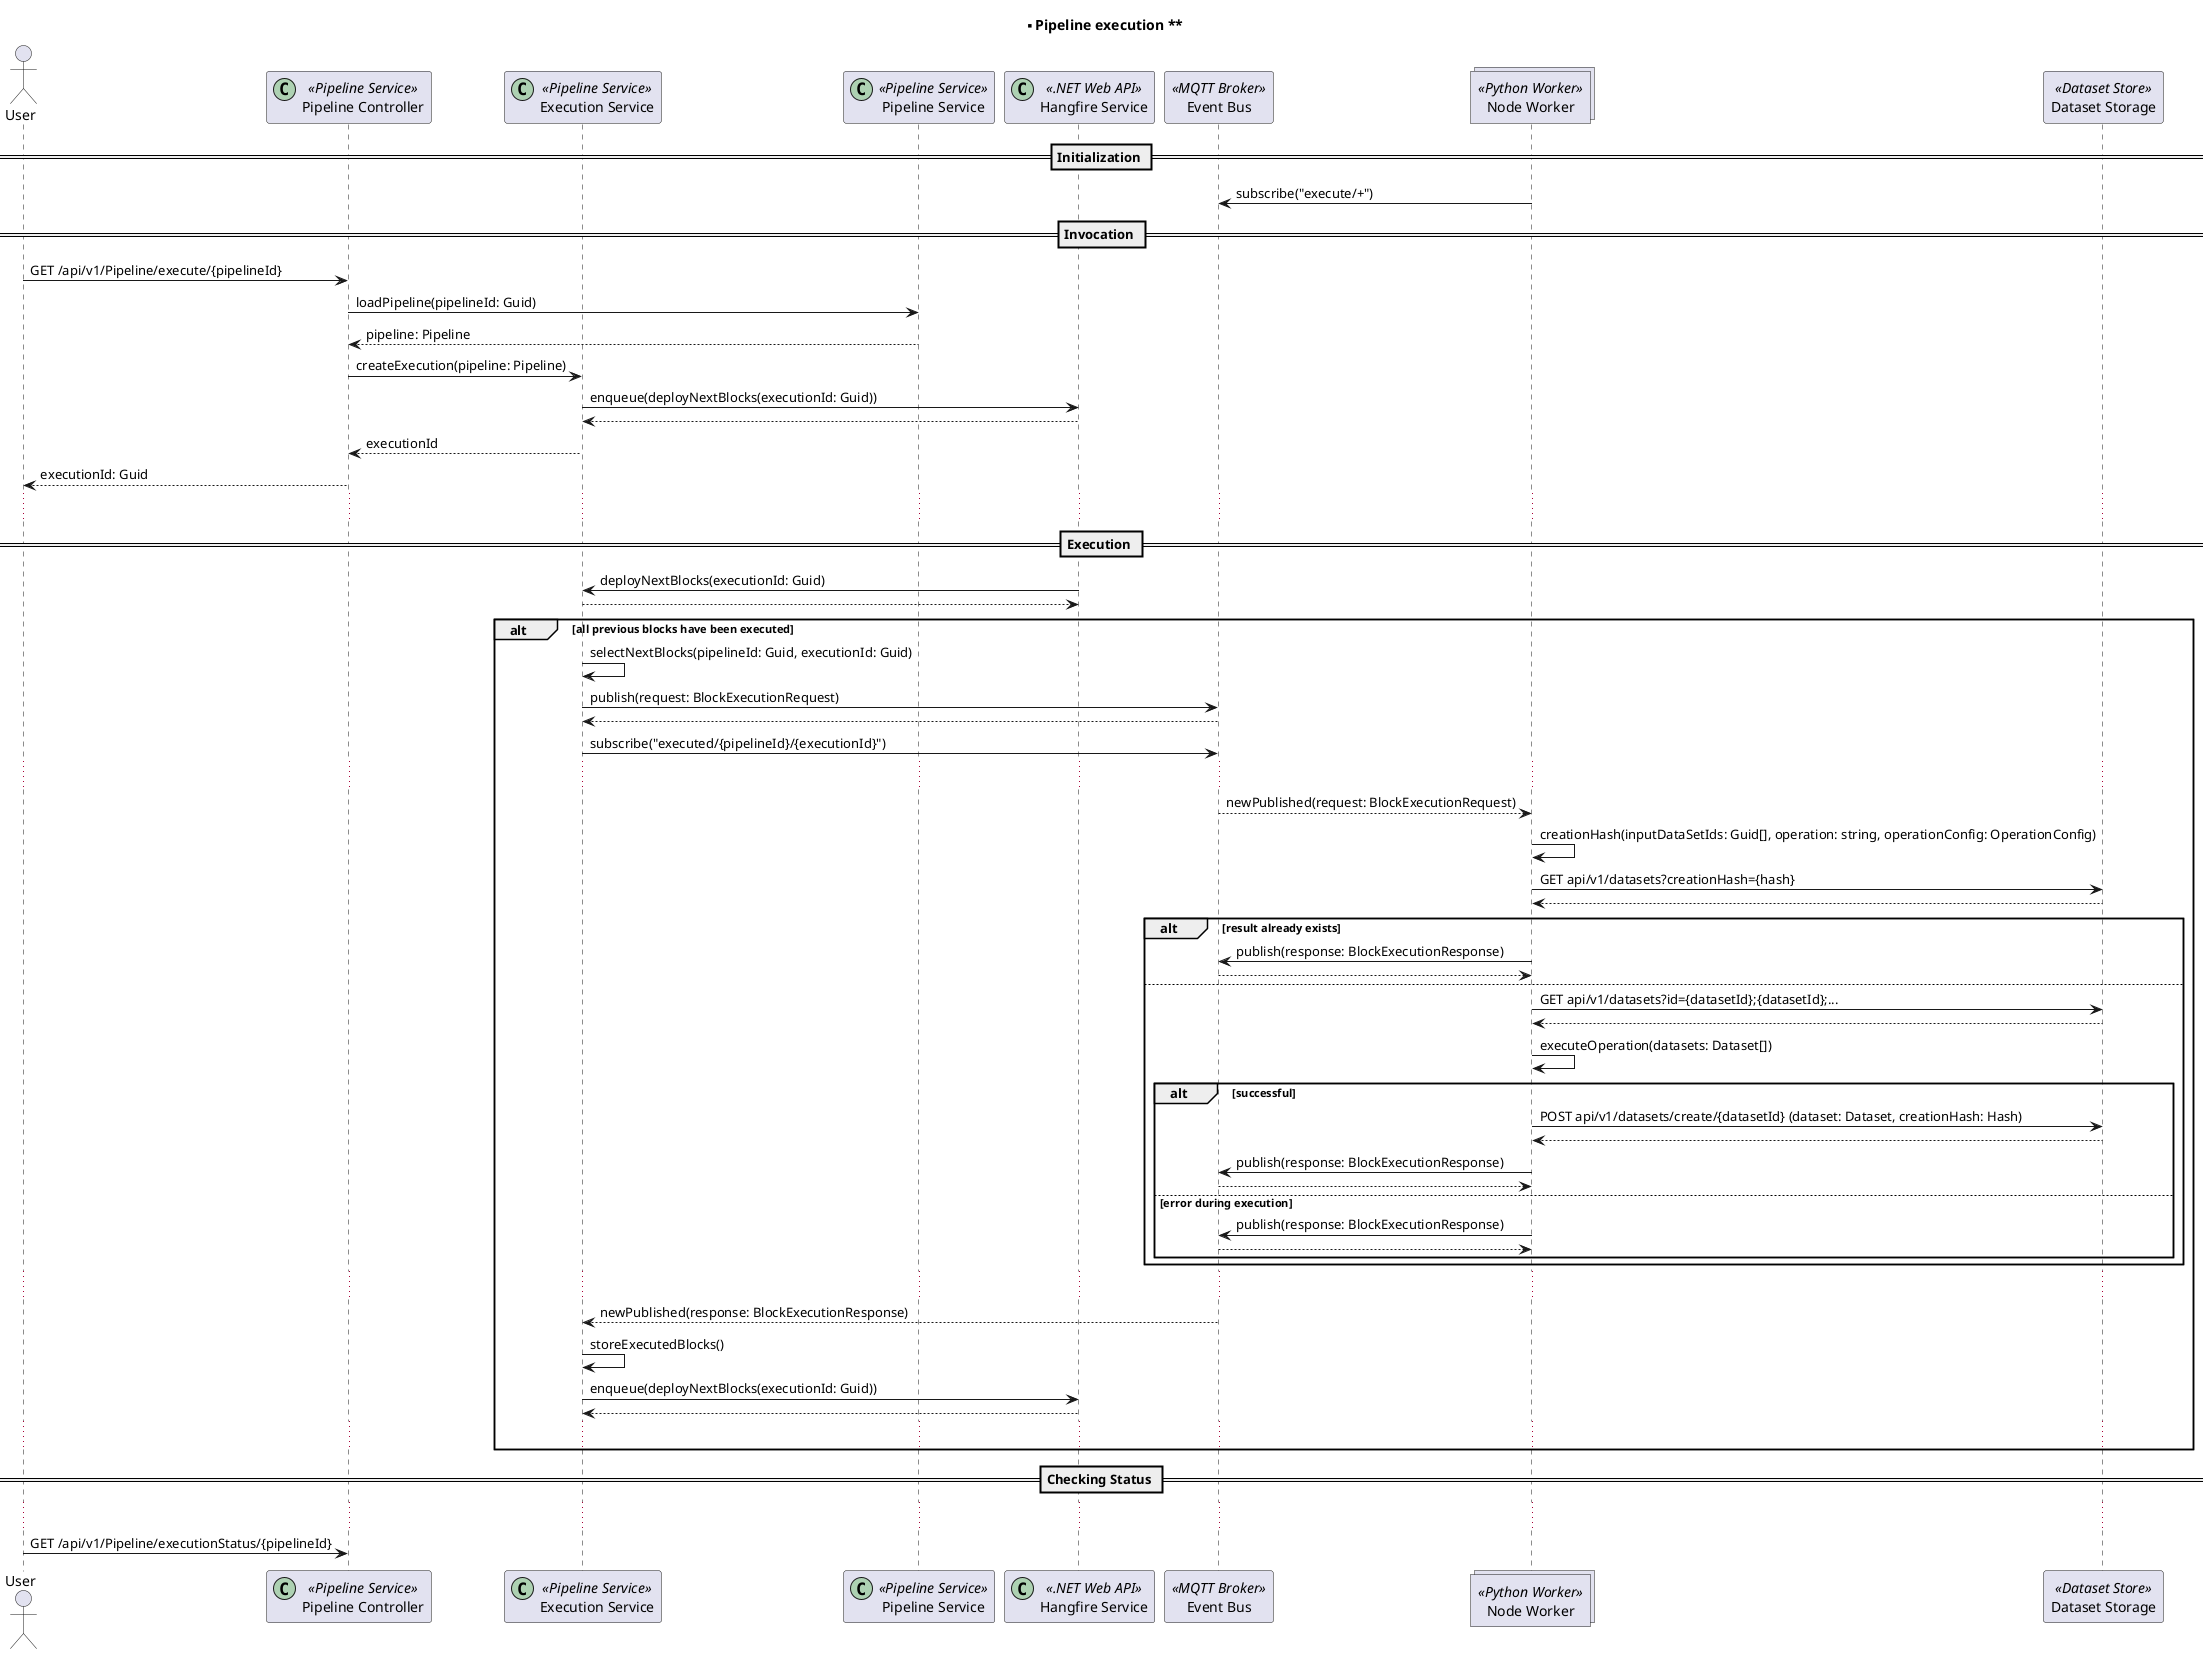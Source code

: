 @startuml pipeline-execution

'Name Definitions'
!$pc = "Pipeline Controller"
!$ps = "Pipeline Service"
!$es = "Execution Service"
!$hs = "Hangfire Service"
!$mb = "Event Bus"
!$bw = "Node Worker"
!$ds = "Dataset Storage"

title ** Pipeline execution **

actor User
participant "$pc" << (C,#ADD1B2) Pipeline Service >>
participant "$es" << (C,#ADD1B2) Pipeline Service >>
participant "$ps" << (C,#ADD1B2) Pipeline Service >>
participant "$hs" << (C,#ADD1B2) .NET Web API >>
participant "$mb" << MQTT Broker >>
collections "$bw" << Python Worker >>
participant "$ds" << Dataset Store >>

== Initialization ==

"$bw" -> "$mb" : subscribe("execute/+")

== Invocation ==

"User" -> "$pc" : GET /api/v1/Pipeline/execute/{pipelineId}

"$pc" -> "$ps": loadPipeline(pipelineId: Guid)
"$pc" <-- "$ps": pipeline: Pipeline
"$pc" -> "$es": createExecution(pipeline: Pipeline)
"$es" -> "$hs": enqueue(deployNextBlocks(executionId: Guid))
"$es" <-- "$hs"
"$pc" <-- "$es": executionId
"User" <-- "$pc" : executionId: Guid
...
== Execution ==
"$hs" -> "$es": deployNextBlocks(executionId: Guid)
"$hs" <-- "$es"
alt all previous blocks have been executed
    "$es" -> "$es" : selectNextBlocks(pipelineId: Guid, executionId: Guid)
    "$es" -> "$mb" : publish(request: BlockExecutionRequest) 
    "$es" <-- "$mb" 
    "$es" -> "$mb" : subscribe("executed/{pipelineId}/{executionId}")
    ...
    
    "$mb" --> "$bw" : newPublished(request: BlockExecutionRequest)
    "$bw" -> "$bw" : creationHash(inputDataSetIds: Guid[], operation: string, operationConfig: OperationConfig)
    "$bw" -> "$ds" : GET api/v1/datasets?creationHash={hash}
    "$bw" <-- "$ds" 
    
    alt result already exists
        "$bw" -> "$mb" : publish(response: BlockExecutionResponse)
        "$bw" <-- "$mb"
    else
        "$bw" -> "$ds" : GET api/v1/datasets?id={datasetId};{datasetId};...
        "$bw" <-- "$ds"
        
        "$bw" -> "$bw" : executeOperation(datasets: Dataset[])
           
        alt successful
            "$bw" -> "$ds" : POST api/v1/datasets/create/{datasetId} (dataset: Dataset, creationHash: Hash)
            "$bw" <-- "$ds"
            "$bw" -> "$mb" : publish(response: BlockExecutionResponse)
            "$bw" <-- "$mb"
        else error during execution
            "$bw" -> "$mb" : publish(response: BlockExecutionResponse)
            "$bw" <-- "$mb"
        end
    end
    ...
    "$mb" --> "$es" : newPublished(response: BlockExecutionResponse)
    "$es" -> "$es": storeExecutedBlocks()
    "$es" -> "$hs": enqueue(deployNextBlocks(executionId: Guid))
    "$es" <-- "$hs"
    ...
end

== Checking Status ==
    ...
"User" -> "$pc" : GET /api/v1/Pipeline/executionStatus/{pipelineId}

@enduml